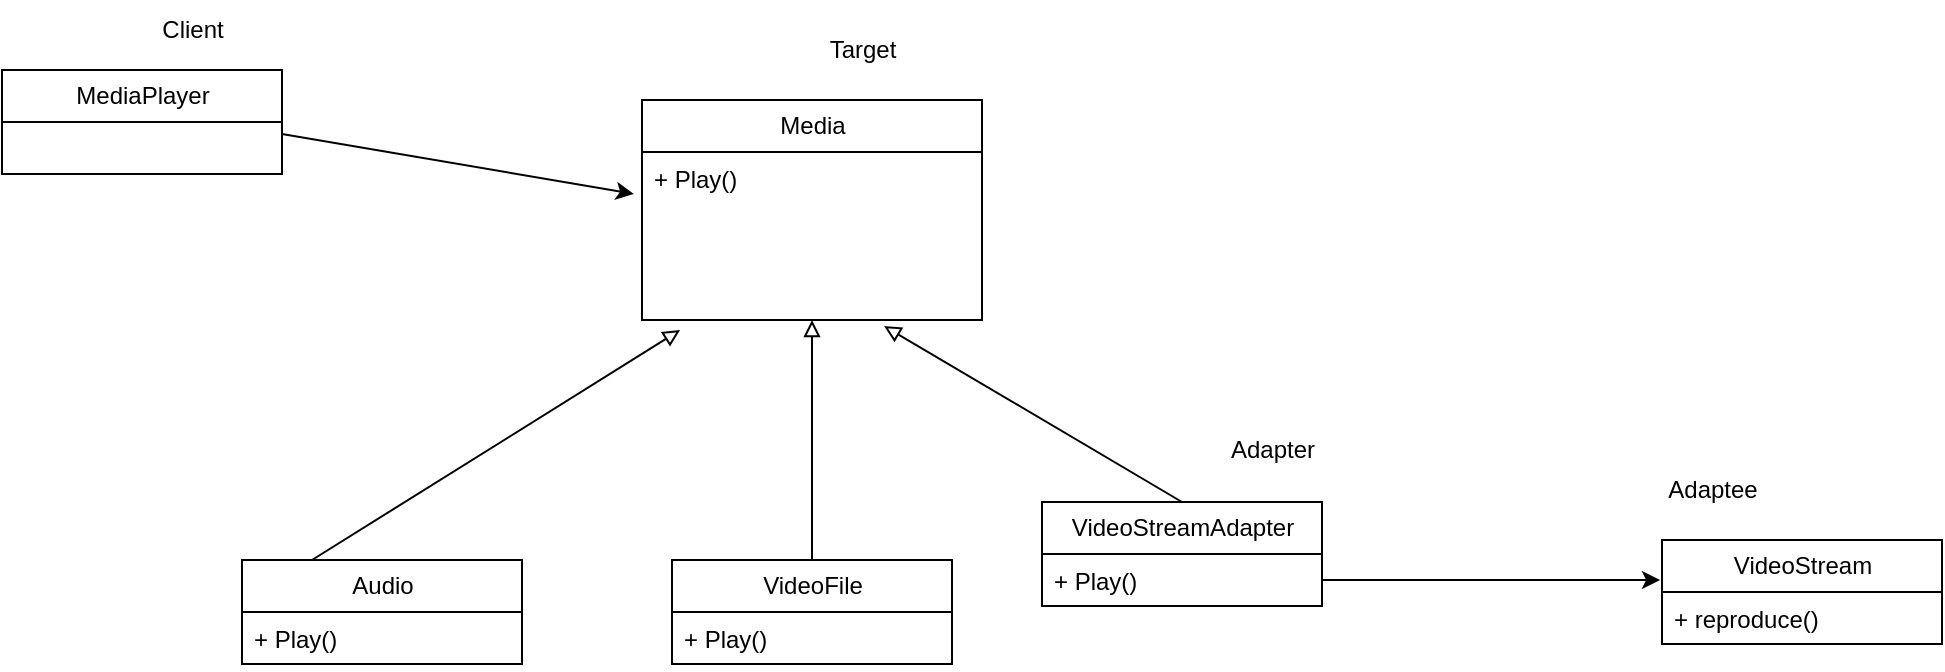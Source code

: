 <mxfile version="21.1.7" type="github">
  <diagram id="C5RBs43oDa-KdzZeNtuy" name="Page-1">
    <mxGraphModel dx="2074" dy="1044" grid="1" gridSize="10" guides="1" tooltips="1" connect="1" arrows="1" fold="1" page="1" pageScale="1" pageWidth="827" pageHeight="1169" math="0" shadow="0">
      <root>
        <mxCell id="WIyWlLk6GJQsqaUBKTNV-0" />
        <mxCell id="WIyWlLk6GJQsqaUBKTNV-1" parent="WIyWlLk6GJQsqaUBKTNV-0" />
        <mxCell id="MDSG-oGwiZ4u75Fgc2nw-0" value="MediaPlayer" style="swimlane;fontStyle=0;childLayout=stackLayout;horizontal=1;startSize=26;fillColor=none;horizontalStack=0;resizeParent=1;resizeParentMax=0;resizeLast=0;collapsible=1;marginBottom=0;html=1;" parent="WIyWlLk6GJQsqaUBKTNV-1" vertex="1">
          <mxGeometry x="50" y="265" width="140" height="52" as="geometry" />
        </mxCell>
        <mxCell id="MDSG-oGwiZ4u75Fgc2nw-4" value="Media" style="swimlane;fontStyle=0;childLayout=stackLayout;horizontal=1;startSize=26;fillColor=none;horizontalStack=0;resizeParent=1;resizeParentMax=0;resizeLast=0;collapsible=1;marginBottom=0;html=1;swimlaneLine=1;" parent="WIyWlLk6GJQsqaUBKTNV-1" vertex="1">
          <mxGeometry x="370" y="280" width="170" height="110" as="geometry" />
        </mxCell>
        <mxCell id="MDSG-oGwiZ4u75Fgc2nw-46" value="+ Play()" style="text;strokeColor=none;fillColor=none;align=left;verticalAlign=top;spacingLeft=4;spacingRight=4;overflow=hidden;rotatable=0;points=[[0,0.5],[1,0.5]];portConstraint=eastwest;whiteSpace=wrap;html=1;fontStyle=0" parent="MDSG-oGwiZ4u75Fgc2nw-4" vertex="1">
          <mxGeometry y="26" width="170" height="84" as="geometry" />
        </mxCell>
        <mxCell id="MDSG-oGwiZ4u75Fgc2nw-8" value="Audio" style="swimlane;fontStyle=0;childLayout=stackLayout;horizontal=1;startSize=26;fillColor=none;horizontalStack=0;resizeParent=1;resizeParentMax=0;resizeLast=0;collapsible=1;marginBottom=0;html=1;" parent="WIyWlLk6GJQsqaUBKTNV-1" vertex="1">
          <mxGeometry x="170" y="510" width="140" height="52" as="geometry" />
        </mxCell>
        <mxCell id="MDSG-oGwiZ4u75Fgc2nw-9" value="+ Play()" style="text;strokeColor=none;fillColor=none;align=left;verticalAlign=top;spacingLeft=4;spacingRight=4;overflow=hidden;rotatable=0;points=[[0,0.5],[1,0.5]];portConstraint=eastwest;whiteSpace=wrap;html=1;fontStyle=0" parent="MDSG-oGwiZ4u75Fgc2nw-8" vertex="1">
          <mxGeometry y="26" width="140" height="26" as="geometry" />
        </mxCell>
        <mxCell id="MDSG-oGwiZ4u75Fgc2nw-12" value="VideoFile" style="swimlane;fontStyle=0;childLayout=stackLayout;horizontal=1;startSize=26;fillColor=none;horizontalStack=0;resizeParent=1;resizeParentMax=0;resizeLast=0;collapsible=1;marginBottom=0;html=1;" parent="WIyWlLk6GJQsqaUBKTNV-1" vertex="1">
          <mxGeometry x="385" y="510" width="140" height="52" as="geometry" />
        </mxCell>
        <mxCell id="MDSG-oGwiZ4u75Fgc2nw-44" value="+ Play()" style="text;strokeColor=none;fillColor=none;align=left;verticalAlign=top;spacingLeft=4;spacingRight=4;overflow=hidden;rotatable=0;points=[[0,0.5],[1,0.5]];portConstraint=eastwest;whiteSpace=wrap;html=1;fontStyle=0" parent="MDSG-oGwiZ4u75Fgc2nw-12" vertex="1">
          <mxGeometry y="26" width="140" height="26" as="geometry" />
        </mxCell>
        <mxCell id="MDSG-oGwiZ4u75Fgc2nw-16" value="VideoStreamAdapter" style="swimlane;fontStyle=0;childLayout=stackLayout;horizontal=1;startSize=26;fillColor=none;horizontalStack=0;resizeParent=1;resizeParentMax=0;resizeLast=0;collapsible=1;marginBottom=0;html=1;" parent="WIyWlLk6GJQsqaUBKTNV-1" vertex="1">
          <mxGeometry x="570" y="481" width="140" height="52" as="geometry" />
        </mxCell>
        <mxCell id="MDSG-oGwiZ4u75Fgc2nw-45" value="+ Play()" style="text;strokeColor=none;fillColor=none;align=left;verticalAlign=top;spacingLeft=4;spacingRight=4;overflow=hidden;rotatable=0;points=[[0,0.5],[1,0.5]];portConstraint=eastwest;whiteSpace=wrap;html=1;fontStyle=0" parent="MDSG-oGwiZ4u75Fgc2nw-16" vertex="1">
          <mxGeometry y="26" width="140" height="26" as="geometry" />
        </mxCell>
        <mxCell id="MDSG-oGwiZ4u75Fgc2nw-20" value="VideoStream" style="swimlane;fontStyle=0;childLayout=stackLayout;horizontal=1;startSize=26;fillColor=none;horizontalStack=0;resizeParent=1;resizeParentMax=0;resizeLast=0;collapsible=1;marginBottom=0;html=1;" parent="WIyWlLk6GJQsqaUBKTNV-1" vertex="1">
          <mxGeometry x="880" y="500" width="140" height="52" as="geometry" />
        </mxCell>
        <mxCell id="MDSG-oGwiZ4u75Fgc2nw-23" value="+ reproduce()" style="text;strokeColor=none;fillColor=none;align=left;verticalAlign=top;spacingLeft=4;spacingRight=4;overflow=hidden;rotatable=0;points=[[0,0.5],[1,0.5]];portConstraint=eastwest;whiteSpace=wrap;html=1;" parent="MDSG-oGwiZ4u75Fgc2nw-20" vertex="1">
          <mxGeometry y="26" width="140" height="26" as="geometry" />
        </mxCell>
        <mxCell id="MDSG-oGwiZ4u75Fgc2nw-50" value="" style="endArrow=classic;html=1;rounded=0;entryX=-0.007;entryY=0.923;entryDx=0;entryDy=0;entryPerimeter=0;endFill=1;" parent="WIyWlLk6GJQsqaUBKTNV-1" source="MDSG-oGwiZ4u75Fgc2nw-45" edge="1">
          <mxGeometry width="50" height="50" relative="1" as="geometry">
            <mxPoint x="840" y="562" as="sourcePoint" />
            <mxPoint x="879.02" y="519.998" as="targetPoint" />
          </mxGeometry>
        </mxCell>
        <mxCell id="MDSG-oGwiZ4u75Fgc2nw-51" value="Adapter" style="text;html=1;align=center;verticalAlign=middle;resizable=0;points=[];autosize=1;strokeColor=none;fillColor=none;" parent="WIyWlLk6GJQsqaUBKTNV-1" vertex="1">
          <mxGeometry x="650" y="440" width="70" height="30" as="geometry" />
        </mxCell>
        <mxCell id="MDSG-oGwiZ4u75Fgc2nw-52" value="Adaptee" style="text;html=1;align=center;verticalAlign=middle;resizable=0;points=[];autosize=1;strokeColor=none;fillColor=none;" parent="WIyWlLk6GJQsqaUBKTNV-1" vertex="1">
          <mxGeometry x="870" y="460" width="70" height="30" as="geometry" />
        </mxCell>
        <mxCell id="a-dpR6zZ6qd6tlY0cUCC-0" value="" style="endArrow=classic;html=1;rounded=0;entryX=-0.024;entryY=0.25;entryDx=0;entryDy=0;entryPerimeter=0;" edge="1" parent="WIyWlLk6GJQsqaUBKTNV-1" target="MDSG-oGwiZ4u75Fgc2nw-46">
          <mxGeometry width="50" height="50" relative="1" as="geometry">
            <mxPoint x="190" y="296.955" as="sourcePoint" />
            <mxPoint x="750" y="370" as="targetPoint" />
          </mxGeometry>
        </mxCell>
        <mxCell id="a-dpR6zZ6qd6tlY0cUCC-1" value="Client" style="text;html=1;align=center;verticalAlign=middle;resizable=0;points=[];autosize=1;strokeColor=none;fillColor=none;" vertex="1" parent="WIyWlLk6GJQsqaUBKTNV-1">
          <mxGeometry x="120" y="230" width="50" height="30" as="geometry" />
        </mxCell>
        <mxCell id="a-dpR6zZ6qd6tlY0cUCC-2" value="Target" style="text;html=1;align=center;verticalAlign=middle;resizable=0;points=[];autosize=1;strokeColor=none;fillColor=none;" vertex="1" parent="WIyWlLk6GJQsqaUBKTNV-1">
          <mxGeometry x="450" y="240" width="60" height="30" as="geometry" />
        </mxCell>
        <mxCell id="a-dpR6zZ6qd6tlY0cUCC-4" value="" style="endArrow=block;html=1;rounded=0;entryX=0.112;entryY=1.06;entryDx=0;entryDy=0;entryPerimeter=0;exitX=0.25;exitY=0;exitDx=0;exitDy=0;endFill=0;" edge="1" parent="WIyWlLk6GJQsqaUBKTNV-1" source="MDSG-oGwiZ4u75Fgc2nw-8" target="MDSG-oGwiZ4u75Fgc2nw-46">
          <mxGeometry width="50" height="50" relative="1" as="geometry">
            <mxPoint x="200" y="307" as="sourcePoint" />
            <mxPoint x="376" y="337" as="targetPoint" />
          </mxGeometry>
        </mxCell>
        <mxCell id="a-dpR6zZ6qd6tlY0cUCC-6" value="" style="endArrow=block;html=1;rounded=0;exitX=0.5;exitY=0;exitDx=0;exitDy=0;endFill=0;" edge="1" parent="WIyWlLk6GJQsqaUBKTNV-1" source="MDSG-oGwiZ4u75Fgc2nw-12" target="MDSG-oGwiZ4u75Fgc2nw-46">
          <mxGeometry width="50" height="50" relative="1" as="geometry">
            <mxPoint x="215" y="520" as="sourcePoint" />
            <mxPoint x="399" y="405" as="targetPoint" />
          </mxGeometry>
        </mxCell>
        <mxCell id="a-dpR6zZ6qd6tlY0cUCC-7" value="" style="endArrow=block;html=1;rounded=0;exitX=0.5;exitY=0;exitDx=0;exitDy=0;endFill=0;entryX=0.712;entryY=1.036;entryDx=0;entryDy=0;entryPerimeter=0;" edge="1" parent="WIyWlLk6GJQsqaUBKTNV-1" source="MDSG-oGwiZ4u75Fgc2nw-16" target="MDSG-oGwiZ4u75Fgc2nw-46">
          <mxGeometry width="50" height="50" relative="1" as="geometry">
            <mxPoint x="465" y="520" as="sourcePoint" />
            <mxPoint x="465" y="400" as="targetPoint" />
          </mxGeometry>
        </mxCell>
      </root>
    </mxGraphModel>
  </diagram>
</mxfile>
